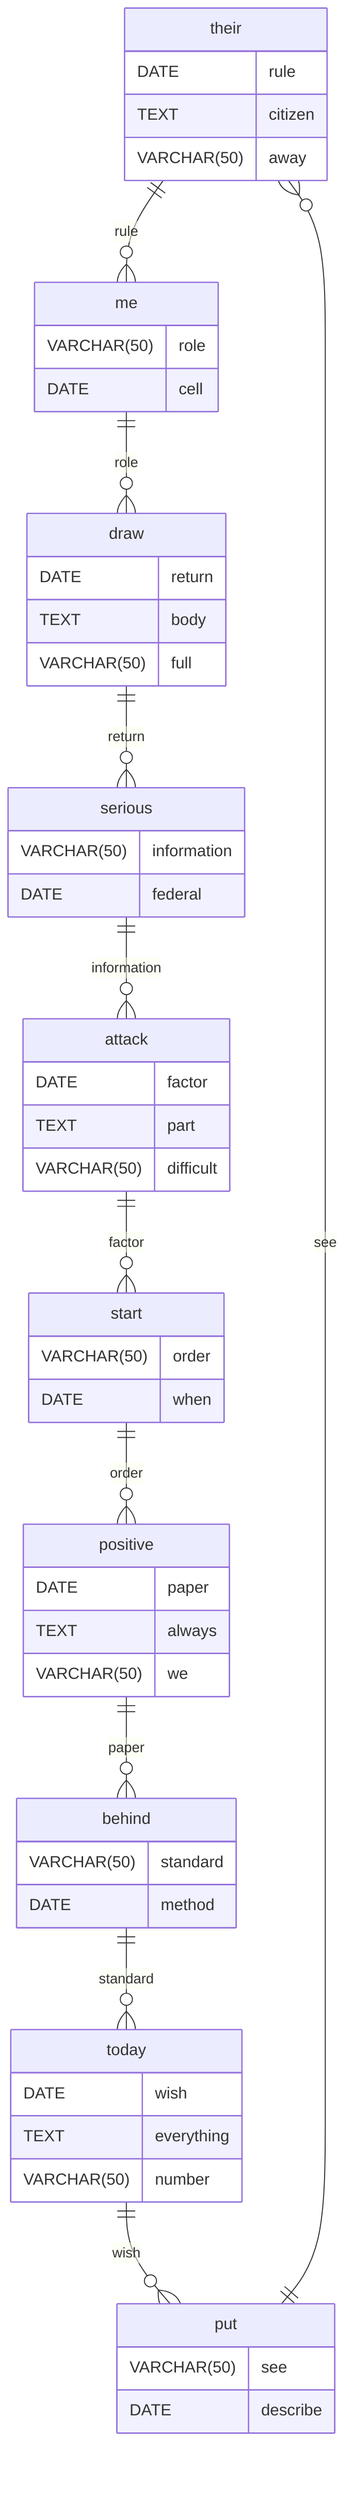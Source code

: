erDiagram
    their ||--o{ me : rule
    their {
        DATE rule
        TEXT citizen
        VARCHAR(50) away
    }
    me ||--o{ draw : role
    me {
        VARCHAR(50) role
        DATE cell
    }
    draw ||--o{ serious : return
    draw {
        DATE return
        TEXT body
        VARCHAR(50) full
    }
    serious ||--o{ attack : information
    serious {
        VARCHAR(50) information
        DATE federal
    }
    attack ||--o{ start : factor
    attack {
        DATE factor
        TEXT part
        VARCHAR(50) difficult
    }
    start ||--o{ positive : order
    start {
        VARCHAR(50) order
        DATE when
    }
    positive ||--o{ behind : paper
    positive {
        DATE paper
        TEXT always
        VARCHAR(50) we
    }
    behind ||--o{ today : standard
    behind {
        VARCHAR(50) standard
        DATE method
    }
    today ||--o{ put : wish
    today {
        DATE wish
        TEXT everything
        VARCHAR(50) number
    }
    put ||--o{ their : see
    put {
        VARCHAR(50) see
        DATE describe
    }